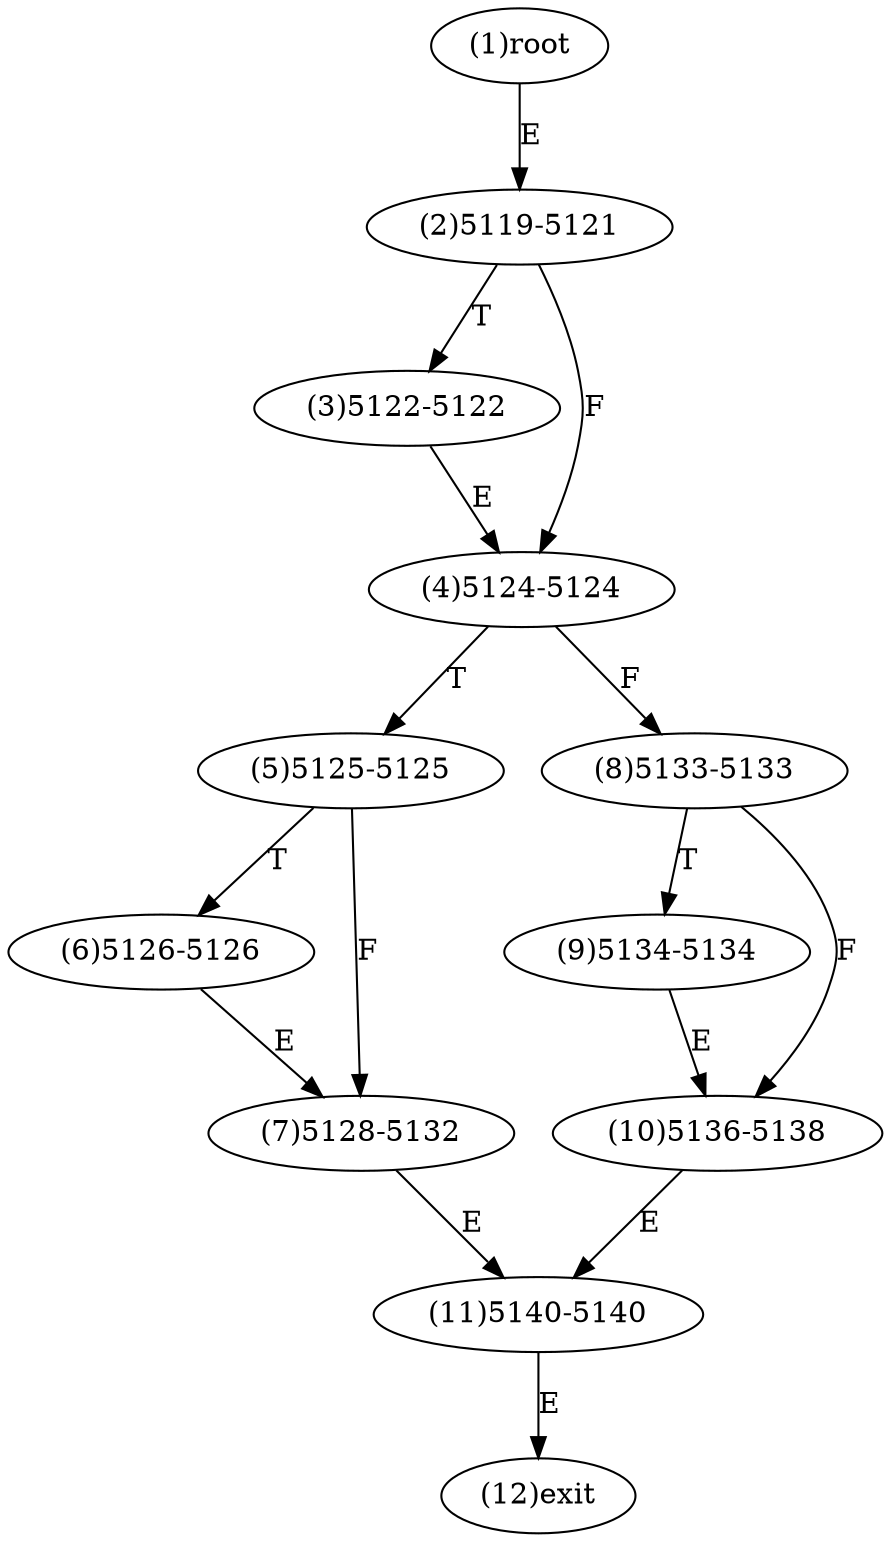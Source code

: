digraph "" { 
1[ label="(1)root"];
2[ label="(2)5119-5121"];
3[ label="(3)5122-5122"];
4[ label="(4)5124-5124"];
5[ label="(5)5125-5125"];
6[ label="(6)5126-5126"];
7[ label="(7)5128-5132"];
8[ label="(8)5133-5133"];
9[ label="(9)5134-5134"];
10[ label="(10)5136-5138"];
11[ label="(11)5140-5140"];
12[ label="(12)exit"];
1->2[ label="E"];
2->4[ label="F"];
2->3[ label="T"];
3->4[ label="E"];
4->8[ label="F"];
4->5[ label="T"];
5->7[ label="F"];
5->6[ label="T"];
6->7[ label="E"];
7->11[ label="E"];
8->10[ label="F"];
8->9[ label="T"];
9->10[ label="E"];
10->11[ label="E"];
11->12[ label="E"];
}